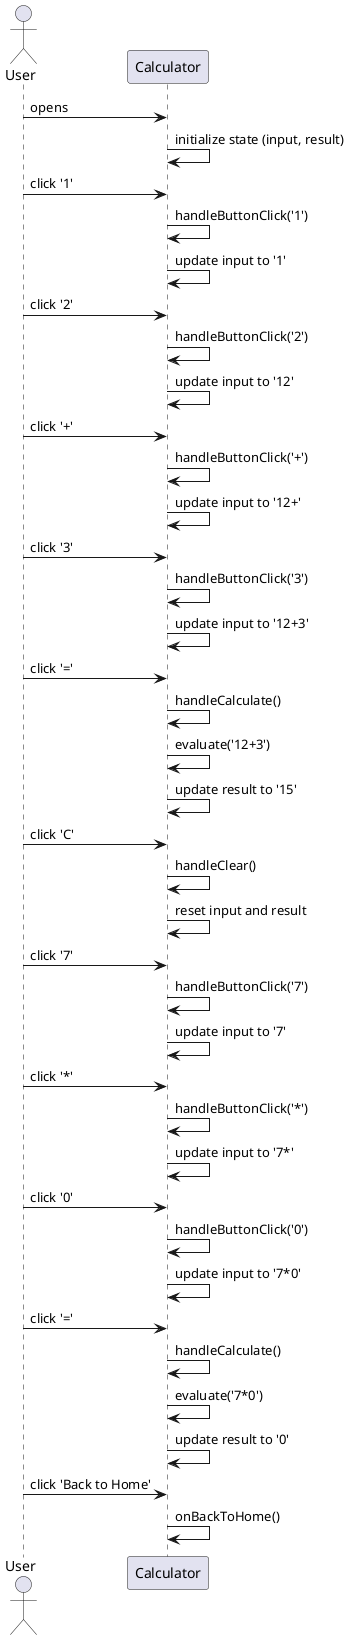 
@startuml
actor User

User -> Calculator: opens
Calculator -> Calculator: initialize state (input, result)

User -> Calculator: click '1'
Calculator -> Calculator: handleButtonClick('1')
Calculator -> Calculator: update input to '1'

User -> Calculator: click '2'
Calculator -> Calculator: handleButtonClick('2')
Calculator -> Calculator: update input to '12'

User -> Calculator: click '+'
Calculator -> Calculator: handleButtonClick('+')
Calculator -> Calculator: update input to '12+'

User -> Calculator: click '3'
Calculator -> Calculator: handleButtonClick('3')
Calculator -> Calculator: update input to '12+3'

User -> Calculator: click '='
Calculator -> Calculator: handleCalculate()
Calculator -> Calculator: evaluate('12+3')
Calculator -> Calculator: update result to '15'

User -> Calculator: click 'C'
Calculator -> Calculator: handleClear()
Calculator -> Calculator: reset input and result

User -> Calculator: click '7'
Calculator -> Calculator: handleButtonClick('7')
Calculator -> Calculator: update input to '7'

User -> Calculator: click '*'
Calculator -> Calculator: handleButtonClick('*')
Calculator -> Calculator: update input to '7*'

User -> Calculator: click '0'
Calculator -> Calculator: handleButtonClick('0')
Calculator -> Calculator: update input to '7*0'

User -> Calculator: click '='
Calculator -> Calculator: handleCalculate()
Calculator -> Calculator: evaluate('7*0')
Calculator -> Calculator: update result to '0'

User -> Calculator: click 'Back to Home'
Calculator -> Calculator: onBackToHome()
@enduml
